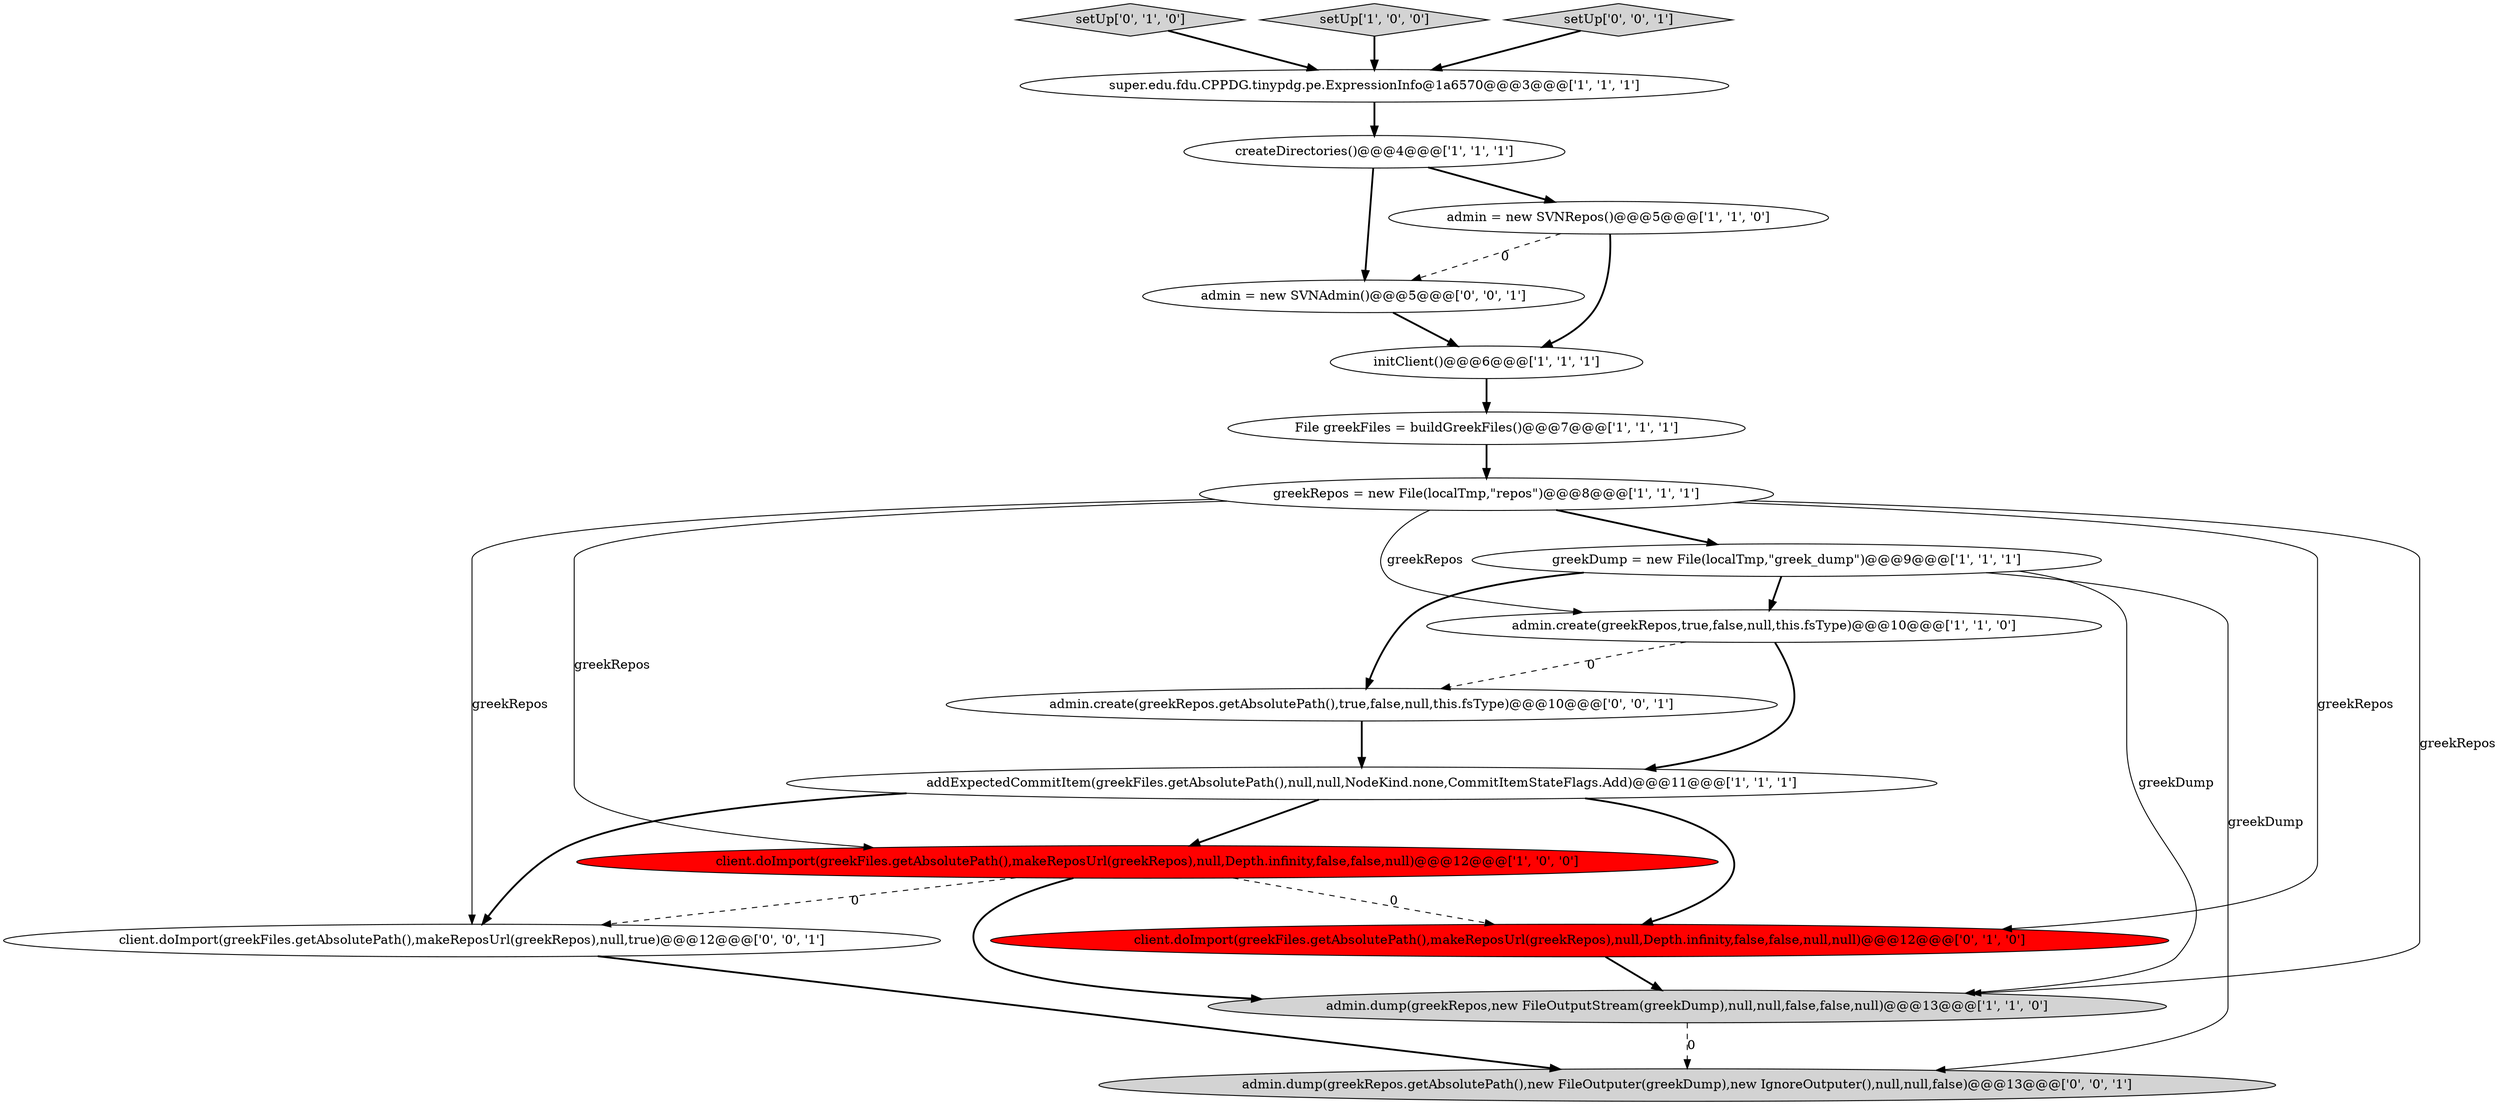 digraph {
13 [style = filled, label = "setUp['0', '1', '0']", fillcolor = lightgray, shape = diamond image = "AAA0AAABBB2BBB"];
1 [style = filled, label = "initClient()@@@6@@@['1', '1', '1']", fillcolor = white, shape = ellipse image = "AAA0AAABBB1BBB"];
12 [style = filled, label = "client.doImport(greekFiles.getAbsolutePath(),makeReposUrl(greekRepos),null,Depth.infinity,false,false,null,null)@@@12@@@['0', '1', '0']", fillcolor = red, shape = ellipse image = "AAA1AAABBB2BBB"];
16 [style = filled, label = "client.doImport(greekFiles.getAbsolutePath(),makeReposUrl(greekRepos),null,true)@@@12@@@['0', '0', '1']", fillcolor = white, shape = ellipse image = "AAA0AAABBB3BBB"];
11 [style = filled, label = "greekDump = new File(localTmp,\"greek_dump\")@@@9@@@['1', '1', '1']", fillcolor = white, shape = ellipse image = "AAA0AAABBB1BBB"];
18 [style = filled, label = "admin.dump(greekRepos.getAbsolutePath(),new FileOutputer(greekDump),new IgnoreOutputer(),null,null,false)@@@13@@@['0', '0', '1']", fillcolor = lightgray, shape = ellipse image = "AAA0AAABBB3BBB"];
9 [style = filled, label = "greekRepos = new File(localTmp,\"repos\")@@@8@@@['1', '1', '1']", fillcolor = white, shape = ellipse image = "AAA0AAABBB1BBB"];
4 [style = filled, label = "addExpectedCommitItem(greekFiles.getAbsolutePath(),null,null,NodeKind.none,CommitItemStateFlags.Add)@@@11@@@['1', '1', '1']", fillcolor = white, shape = ellipse image = "AAA0AAABBB1BBB"];
5 [style = filled, label = "setUp['1', '0', '0']", fillcolor = lightgray, shape = diamond image = "AAA0AAABBB1BBB"];
7 [style = filled, label = "File greekFiles = buildGreekFiles()@@@7@@@['1', '1', '1']", fillcolor = white, shape = ellipse image = "AAA0AAABBB1BBB"];
2 [style = filled, label = "createDirectories()@@@4@@@['1', '1', '1']", fillcolor = white, shape = ellipse image = "AAA0AAABBB1BBB"];
0 [style = filled, label = "super.edu.fdu.CPPDG.tinypdg.pe.ExpressionInfo@1a6570@@@3@@@['1', '1', '1']", fillcolor = white, shape = ellipse image = "AAA0AAABBB1BBB"];
15 [style = filled, label = "admin = new SVNAdmin()@@@5@@@['0', '0', '1']", fillcolor = white, shape = ellipse image = "AAA0AAABBB3BBB"];
17 [style = filled, label = "admin.create(greekRepos.getAbsolutePath(),true,false,null,this.fsType)@@@10@@@['0', '0', '1']", fillcolor = white, shape = ellipse image = "AAA0AAABBB3BBB"];
10 [style = filled, label = "admin.create(greekRepos,true,false,null,this.fsType)@@@10@@@['1', '1', '0']", fillcolor = white, shape = ellipse image = "AAA0AAABBB1BBB"];
8 [style = filled, label = "admin.dump(greekRepos,new FileOutputStream(greekDump),null,null,false,false,null)@@@13@@@['1', '1', '0']", fillcolor = lightgray, shape = ellipse image = "AAA0AAABBB1BBB"];
14 [style = filled, label = "setUp['0', '0', '1']", fillcolor = lightgray, shape = diamond image = "AAA0AAABBB3BBB"];
3 [style = filled, label = "client.doImport(greekFiles.getAbsolutePath(),makeReposUrl(greekRepos),null,Depth.infinity,false,false,null)@@@12@@@['1', '0', '0']", fillcolor = red, shape = ellipse image = "AAA1AAABBB1BBB"];
6 [style = filled, label = "admin = new SVNRepos()@@@5@@@['1', '1', '0']", fillcolor = white, shape = ellipse image = "AAA0AAABBB1BBB"];
4->3 [style = bold, label=""];
16->18 [style = bold, label=""];
9->11 [style = bold, label=""];
11->18 [style = solid, label="greekDump"];
2->6 [style = bold, label=""];
9->3 [style = solid, label="greekRepos"];
0->2 [style = bold, label=""];
3->16 [style = dashed, label="0"];
9->16 [style = solid, label="greekRepos"];
9->10 [style = solid, label="greekRepos"];
9->8 [style = solid, label="greekRepos"];
1->7 [style = bold, label=""];
7->9 [style = bold, label=""];
6->1 [style = bold, label=""];
3->12 [style = dashed, label="0"];
14->0 [style = bold, label=""];
5->0 [style = bold, label=""];
6->15 [style = dashed, label="0"];
11->10 [style = bold, label=""];
12->8 [style = bold, label=""];
3->8 [style = bold, label=""];
2->15 [style = bold, label=""];
11->8 [style = solid, label="greekDump"];
9->12 [style = solid, label="greekRepos"];
10->17 [style = dashed, label="0"];
10->4 [style = bold, label=""];
4->12 [style = bold, label=""];
11->17 [style = bold, label=""];
8->18 [style = dashed, label="0"];
17->4 [style = bold, label=""];
4->16 [style = bold, label=""];
13->0 [style = bold, label=""];
15->1 [style = bold, label=""];
}
